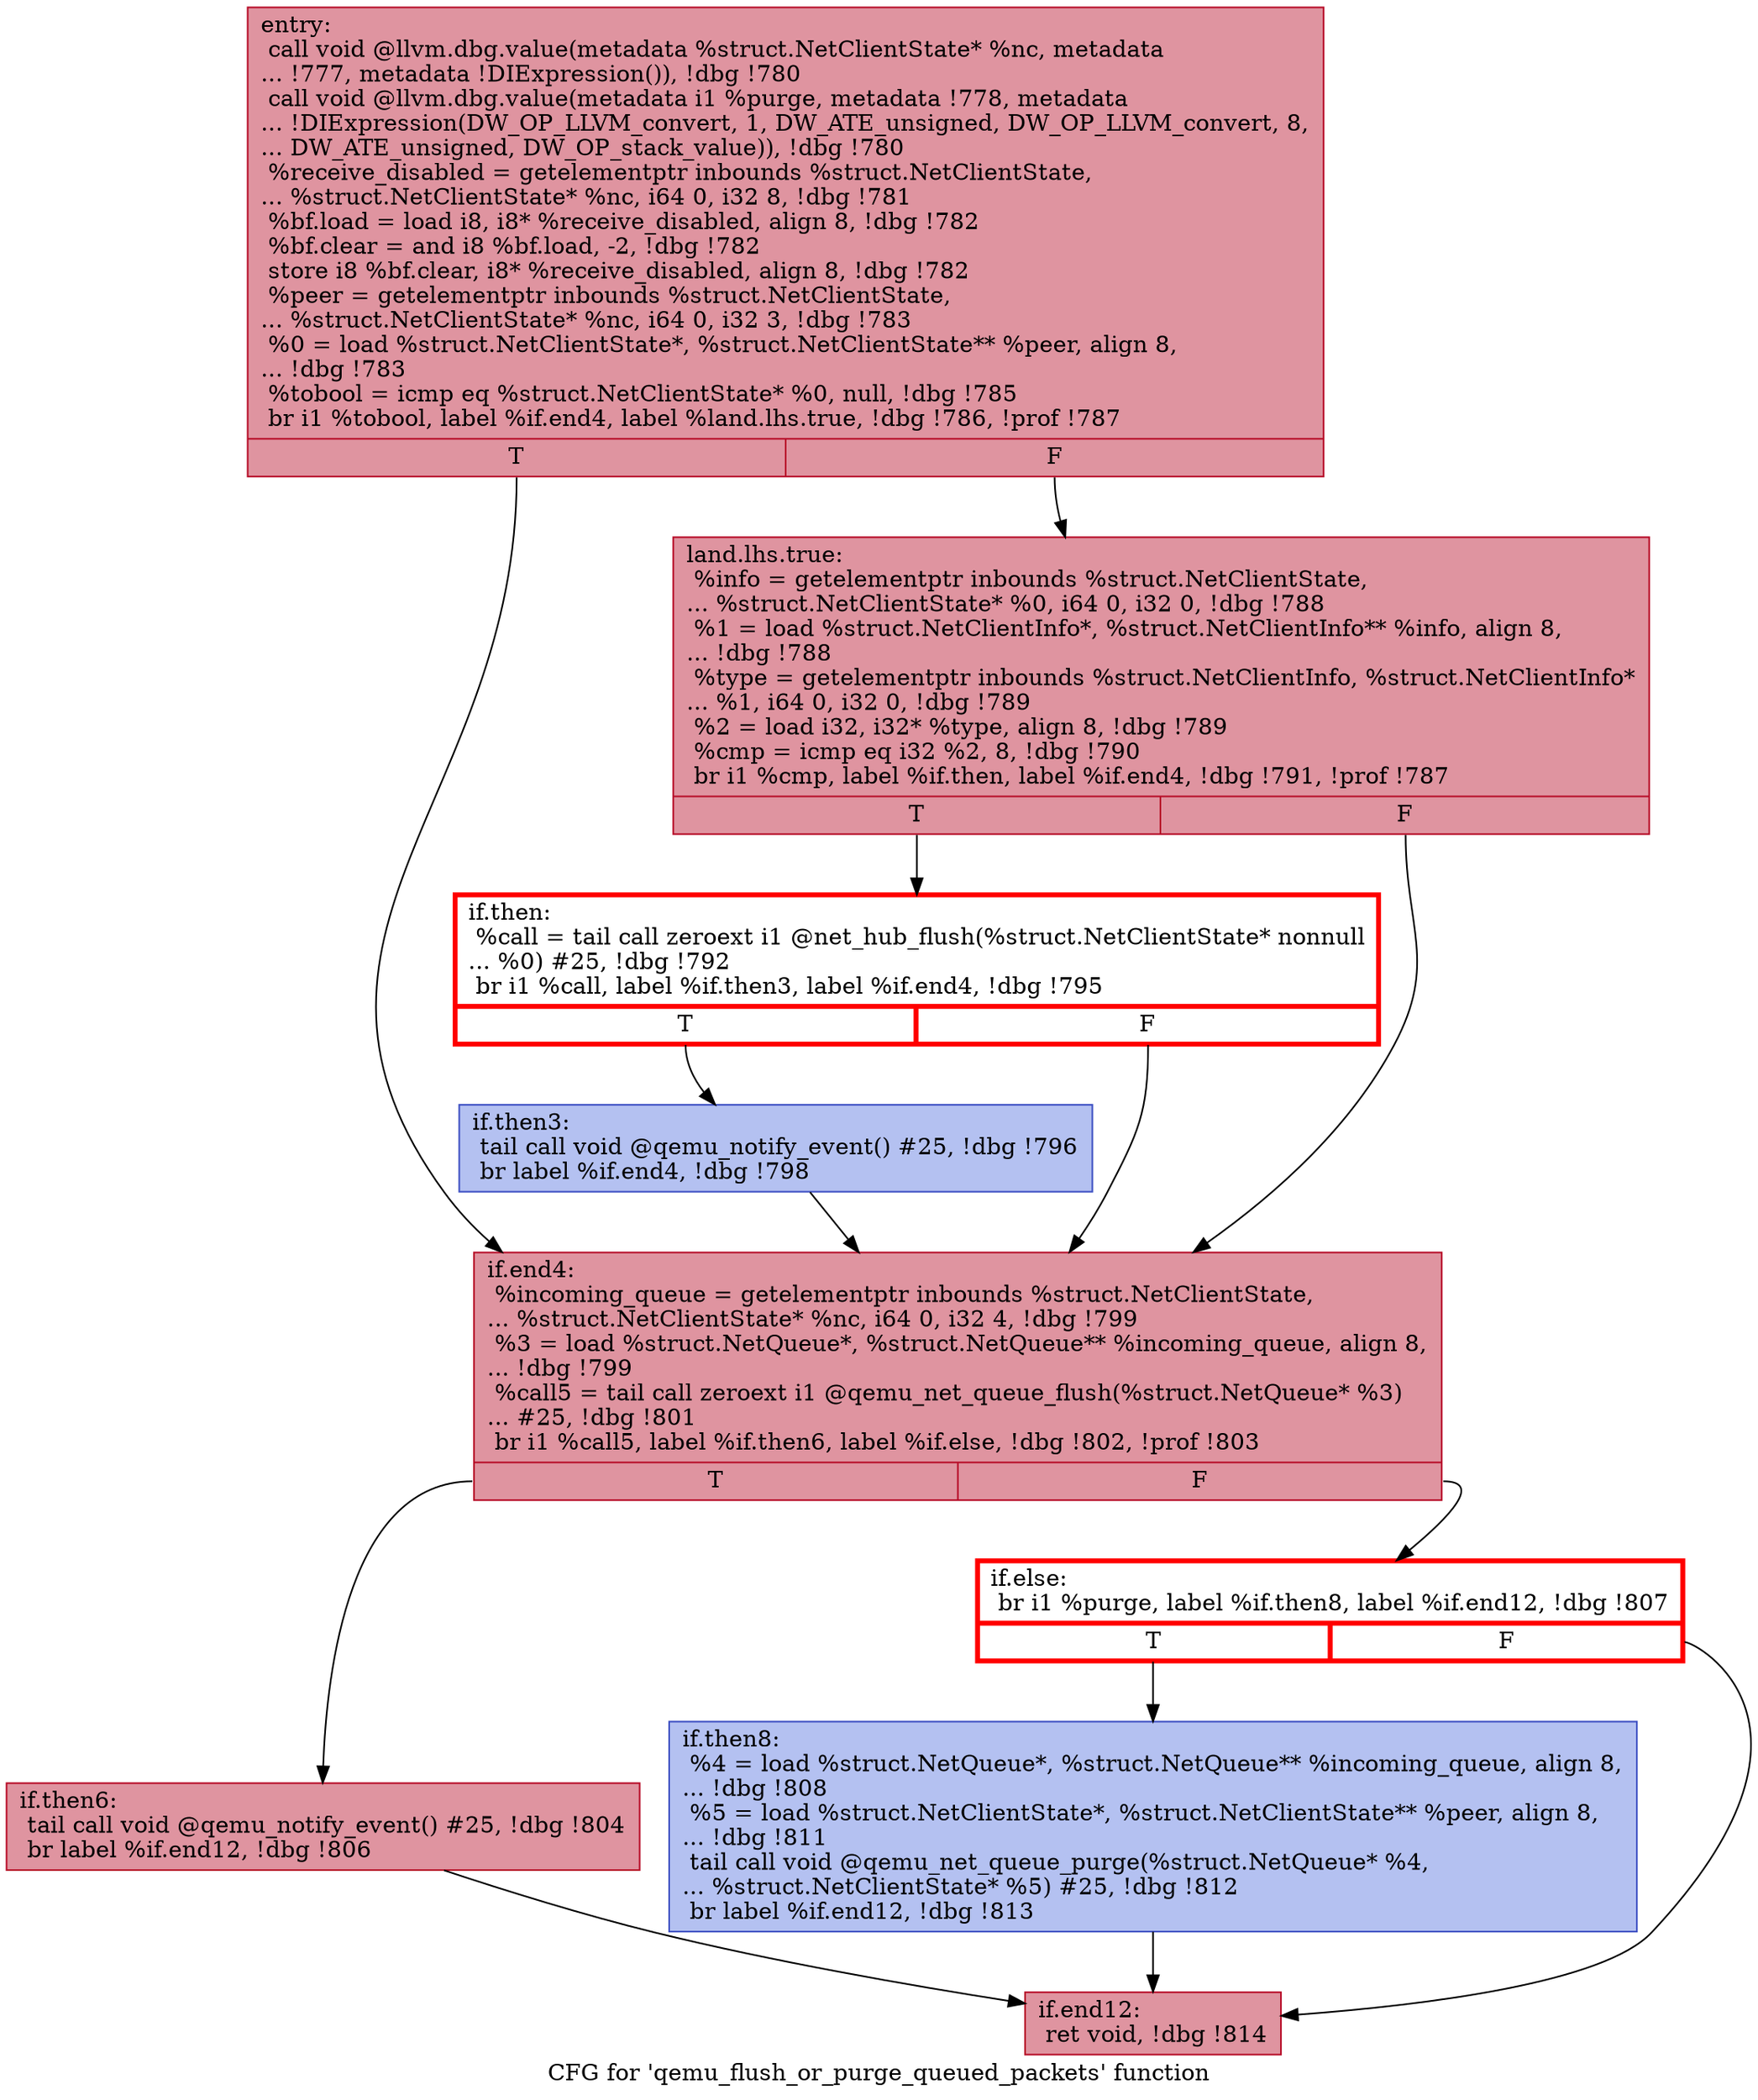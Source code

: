 digraph "CFG for 'qemu_flush_or_purge_queued_packets' function" {
	label="CFG for 'qemu_flush_or_purge_queued_packets' function";

	Node0x55a9bd487d70 [shape=record,color="#b70d28ff", style=filled, fillcolor="#b70d2870",label="{entry:\l  call void @llvm.dbg.value(metadata %struct.NetClientState* %nc, metadata\l... !777, metadata !DIExpression()), !dbg !780\l  call void @llvm.dbg.value(metadata i1 %purge, metadata !778, metadata\l... !DIExpression(DW_OP_LLVM_convert, 1, DW_ATE_unsigned, DW_OP_LLVM_convert, 8,\l... DW_ATE_unsigned, DW_OP_stack_value)), !dbg !780\l  %receive_disabled = getelementptr inbounds %struct.NetClientState,\l... %struct.NetClientState* %nc, i64 0, i32 8, !dbg !781\l  %bf.load = load i8, i8* %receive_disabled, align 8, !dbg !782\l  %bf.clear = and i8 %bf.load, -2, !dbg !782\l  store i8 %bf.clear, i8* %receive_disabled, align 8, !dbg !782\l  %peer = getelementptr inbounds %struct.NetClientState,\l... %struct.NetClientState* %nc, i64 0, i32 3, !dbg !783\l  %0 = load %struct.NetClientState*, %struct.NetClientState** %peer, align 8,\l... !dbg !783\l  %tobool = icmp eq %struct.NetClientState* %0, null, !dbg !785\l  br i1 %tobool, label %if.end4, label %land.lhs.true, !dbg !786, !prof !787\l|{<s0>T|<s1>F}}"];
	Node0x55a9bd487d70:s0 -> Node0x55a9bd489a40;
	Node0x55a9bd487d70:s1 -> Node0x55a9bd489a90;
	Node0x55a9bd489a90 [shape=record,color="#b70d28ff", style=filled, fillcolor="#b70d2870",label="{land.lhs.true:                                    \l  %info = getelementptr inbounds %struct.NetClientState,\l... %struct.NetClientState* %0, i64 0, i32 0, !dbg !788\l  %1 = load %struct.NetClientInfo*, %struct.NetClientInfo** %info, align 8,\l... !dbg !788\l  %type = getelementptr inbounds %struct.NetClientInfo, %struct.NetClientInfo*\l... %1, i64 0, i32 0, !dbg !789\l  %2 = load i32, i32* %type, align 8, !dbg !789\l  %cmp = icmp eq i32 %2, 8, !dbg !790\l  br i1 %cmp, label %if.then, label %if.end4, !dbg !791, !prof !787\l|{<s0>T|<s1>F}}"];
	Node0x55a9bd489a90:s0 -> Node0x55a9bd4899f0;
	Node0x55a9bd489a90:s1 -> Node0x55a9bd489a40;
	Node0x55a9bd4899f0 [shape=record,penwidth=3.0, color="red",label="{if.then:                                          \l  %call = tail call zeroext i1 @net_hub_flush(%struct.NetClientState* nonnull\l... %0) #25, !dbg !792\l  br i1 %call, label %if.then3, label %if.end4, !dbg !795\l|{<s0>T|<s1>F}}"];
	Node0x55a9bd4899f0:s0 -> Node0x55a9bd48a870;
	Node0x55a9bd4899f0:s1 -> Node0x55a9bd489a40;
	Node0x55a9bd48a870 [shape=record,color="#3d50c3ff", style=filled, fillcolor="#5572df70",label="{if.then3:                                         \l  tail call void @qemu_notify_event() #25, !dbg !796\l  br label %if.end4, !dbg !798\l}"];
	Node0x55a9bd48a870 -> Node0x55a9bd489a40;
	Node0x55a9bd489a40 [shape=record,color="#b70d28ff", style=filled, fillcolor="#b70d2870",label="{if.end4:                                          \l  %incoming_queue = getelementptr inbounds %struct.NetClientState,\l... %struct.NetClientState* %nc, i64 0, i32 4, !dbg !799\l  %3 = load %struct.NetQueue*, %struct.NetQueue** %incoming_queue, align 8,\l... !dbg !799\l  %call5 = tail call zeroext i1 @qemu_net_queue_flush(%struct.NetQueue* %3)\l... #25, !dbg !801\l  br i1 %call5, label %if.then6, label %if.else, !dbg !802, !prof !803\l|{<s0>T|<s1>F}}"];
	Node0x55a9bd489a40:s0 -> Node0x55a9bd48b6f0;
	Node0x55a9bd489a40:s1 -> Node0x55a9bd48ba00;
	Node0x55a9bd48b6f0 [shape=record,color="#b70d28ff", style=filled, fillcolor="#b70d2870",label="{if.then6:                                         \l  tail call void @qemu_notify_event() #25, !dbg !804\l  br label %if.end12, !dbg !806\l}"];
	Node0x55a9bd48b6f0 -> Node0x55a9bd48b9b0;
	Node0x55a9bd48ba00 [shape=record,penwidth=3.0, color="red",label="{if.else:                                          \l  br i1 %purge, label %if.then8, label %if.end12, !dbg !807\l|{<s0>T|<s1>F}}"];
	Node0x55a9bd48ba00:s0 -> Node0x55a9bd48d4b0;
	Node0x55a9bd48ba00:s1 -> Node0x55a9bd48b9b0;
	Node0x55a9bd48d4b0 [shape=record,color="#3d50c3ff", style=filled, fillcolor="#5572df70",label="{if.then8:                                         \l  %4 = load %struct.NetQueue*, %struct.NetQueue** %incoming_queue, align 8,\l... !dbg !808\l  %5 = load %struct.NetClientState*, %struct.NetClientState** %peer, align 8,\l... !dbg !811\l  tail call void @qemu_net_queue_purge(%struct.NetQueue* %4,\l... %struct.NetClientState* %5) #25, !dbg !812\l  br label %if.end12, !dbg !813\l}"];
	Node0x55a9bd48d4b0 -> Node0x55a9bd48b9b0;
	Node0x55a9bd48b9b0 [shape=record,color="#b70d28ff", style=filled, fillcolor="#b70d2870",label="{if.end12:                                         \l  ret void, !dbg !814\l}"];
}
